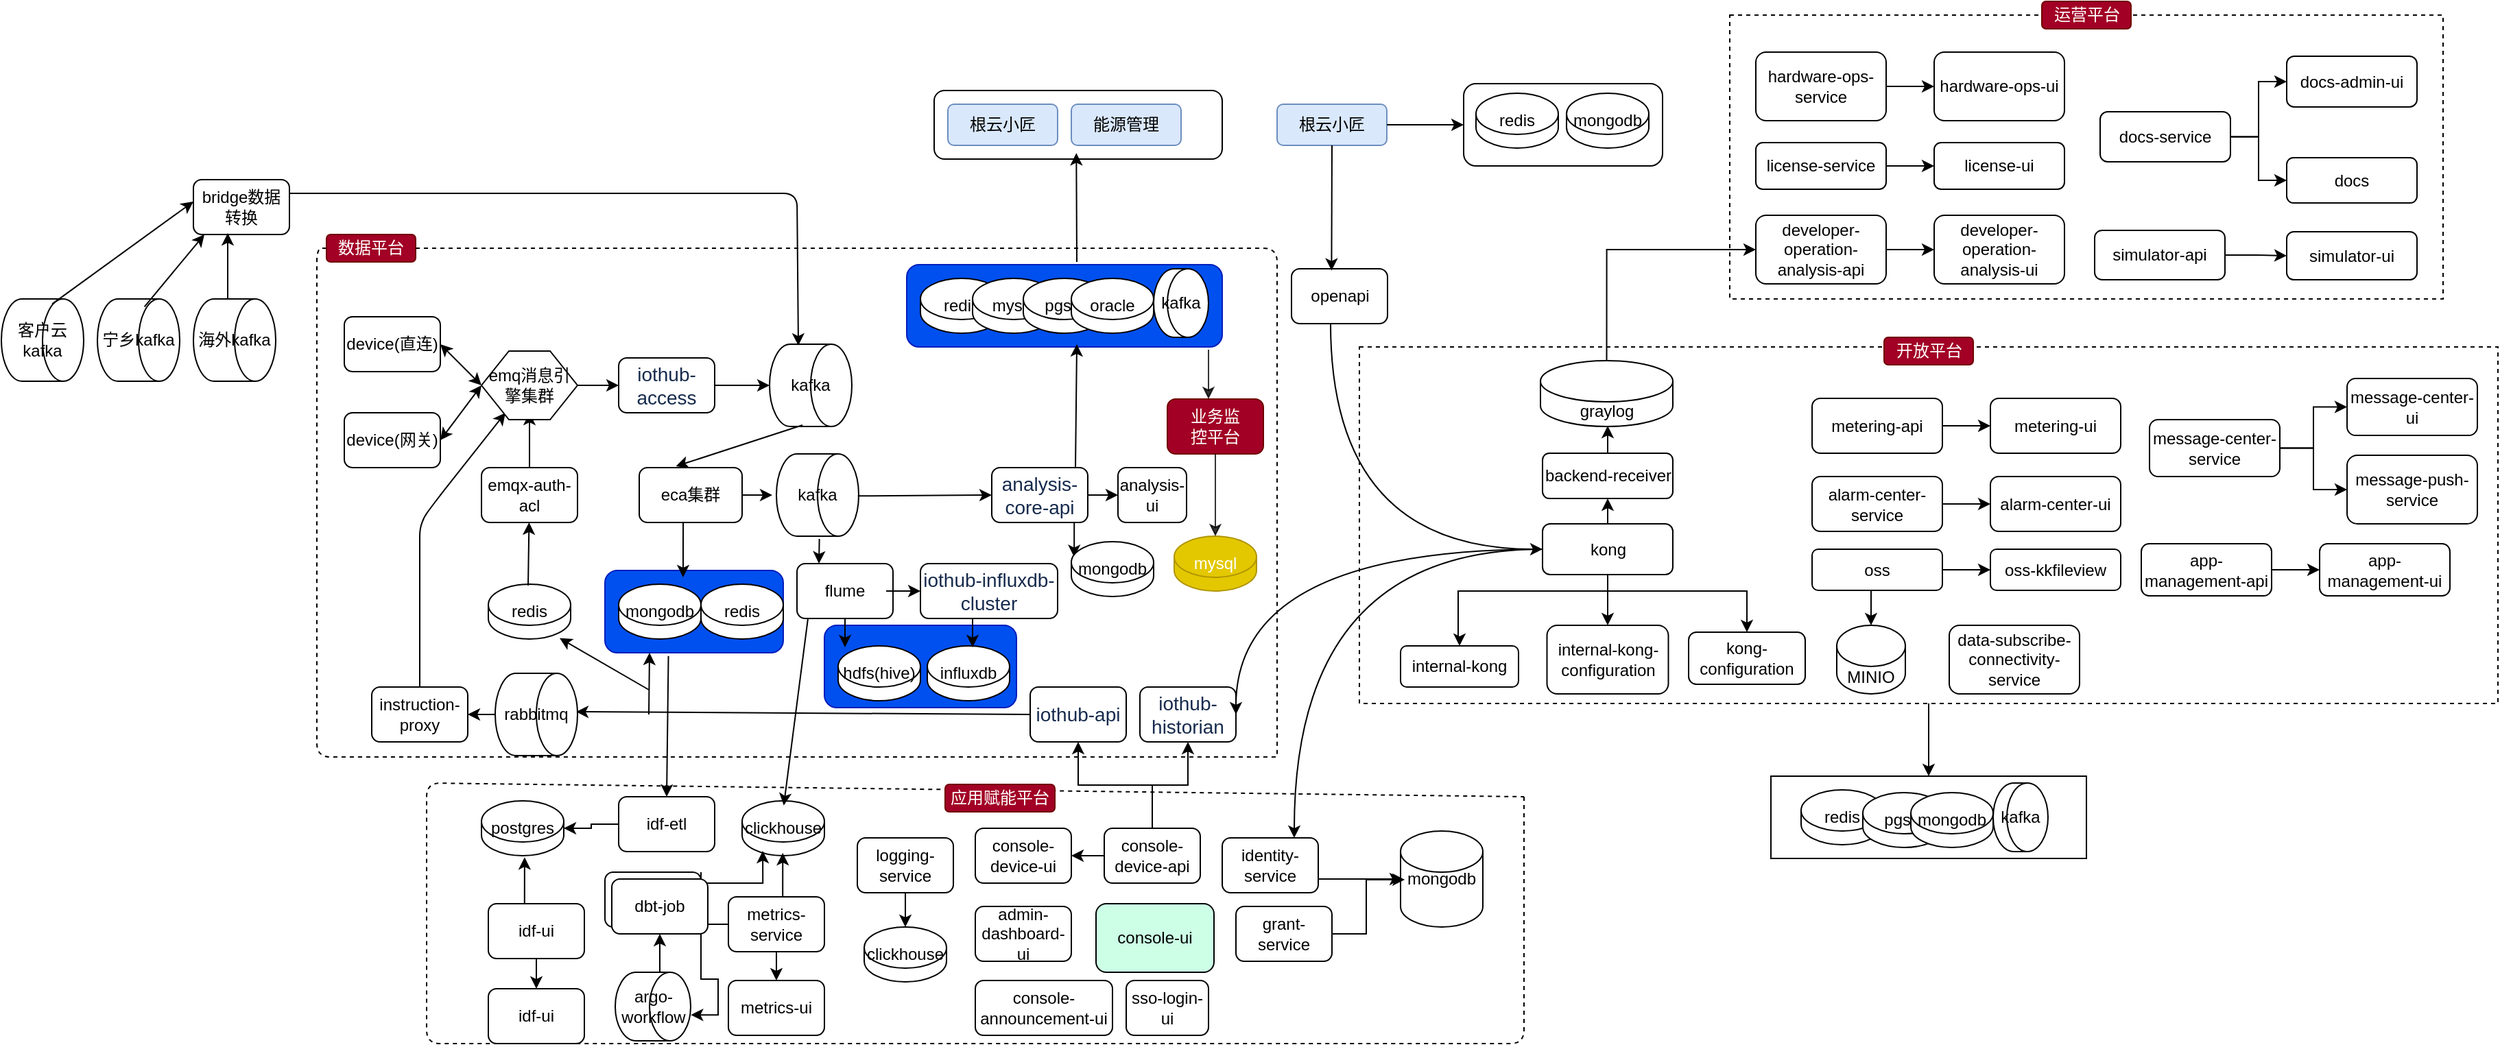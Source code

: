 <mxfile version="22.1.12" type="github">
  <diagram name="第 1 页" id="lgu6C8-8-3xwsk4C8i_Q">
    <mxGraphModel dx="1781" dy="1681" grid="1" gridSize="10" guides="1" tooltips="1" connect="1" arrows="1" fold="1" page="1" pageScale="1" pageWidth="827" pageHeight="1169" math="0" shadow="0">
      <root>
        <mxCell id="0" />
        <mxCell id="1" parent="0" />
        <mxCell id="NovalqJtHqLkteGW41dR-1" value="" style="rounded=0;whiteSpace=wrap;html=1;dashed=1;fillColor=none;" vertex="1" parent="1">
          <mxGeometry x="780" y="112" width="830" height="260" as="geometry" />
        </mxCell>
        <mxCell id="NovalqJtHqLkteGW41dR-2" value="" style="rounded=1;whiteSpace=wrap;html=1;strokeWidth=1;fillColor=#0050ef;strokeColor=#001DBC;fontColor=#ffffff;" vertex="1" parent="1">
          <mxGeometry x="390" y="315" width="140" height="60" as="geometry" />
        </mxCell>
        <mxCell id="NovalqJtHqLkteGW41dR-3" value="" style="rounded=1;whiteSpace=wrap;html=1;" vertex="1" parent="1">
          <mxGeometry x="470" y="-75" width="210" height="50" as="geometry" />
        </mxCell>
        <mxCell id="NovalqJtHqLkteGW41dR-4" value="" style="rounded=1;whiteSpace=wrap;html=1;strokeWidth=1;fillColor=#0050ef;strokeColor=#001DBC;fontColor=#ffffff;" vertex="1" parent="1">
          <mxGeometry x="450" y="52" width="230" height="60" as="geometry" />
        </mxCell>
        <mxCell id="NovalqJtHqLkteGW41dR-5" value="" style="rounded=1;whiteSpace=wrap;html=1;strokeWidth=1;fillColor=#0050ef;strokeColor=#001DBC;fontColor=#ffffff;" vertex="1" parent="1">
          <mxGeometry x="230" y="275" width="130" height="60" as="geometry" />
        </mxCell>
        <mxCell id="NovalqJtHqLkteGW41dR-6" value="device(直连)" style="rounded=1;whiteSpace=wrap;html=1;" vertex="1" parent="1">
          <mxGeometry x="40" y="90" width="70" height="40" as="geometry" />
        </mxCell>
        <mxCell id="NovalqJtHqLkteGW41dR-7" value="device(网关)" style="rounded=1;whiteSpace=wrap;html=1;" vertex="1" parent="1">
          <mxGeometry x="40" y="160" width="70" height="40" as="geometry" />
        </mxCell>
        <mxCell id="NovalqJtHqLkteGW41dR-8" value="eca集群" style="rounded=1;whiteSpace=wrap;html=1;" vertex="1" parent="1">
          <mxGeometry x="255" y="200" width="75" height="40" as="geometry" />
        </mxCell>
        <mxCell id="NovalqJtHqLkteGW41dR-9" value="&lt;span style=&quot;color: rgb(23 , 43 , 77) ; font-family: , &amp;#34;blinkmacsystemfont&amp;#34; , &amp;#34;segoe ui&amp;#34; , &amp;#34;roboto&amp;#34; , &amp;#34;oxygen&amp;#34; , &amp;#34;ubuntu&amp;#34; , &amp;#34;fira sans&amp;#34; , &amp;#34;droid sans&amp;#34; , &amp;#34;helvetica neue&amp;#34; , sans-serif ; font-size: 14px ; text-align: left ; background-color: rgb(255 , 255 , 255)&quot;&gt;iothub-access&lt;/span&gt;" style="rounded=1;whiteSpace=wrap;html=1;" vertex="1" parent="1">
          <mxGeometry x="240" y="120" width="70" height="40" as="geometry" />
        </mxCell>
        <mxCell id="NovalqJtHqLkteGW41dR-10" value="mongodb" style="shape=cylinder2;whiteSpace=wrap;html=1;boundedLbl=1;backgroundOutline=1;size=15;rotation=0;" vertex="1" parent="1">
          <mxGeometry x="240" y="285" width="60" height="40" as="geometry" />
        </mxCell>
        <mxCell id="NovalqJtHqLkteGW41dR-11" style="edgeStyle=orthogonalEdgeStyle;rounded=0;orthogonalLoop=1;jettySize=auto;html=1;exitX=1;exitY=0.5;exitDx=0;exitDy=0;" edge="1" parent="1" source="NovalqJtHqLkteGW41dR-13" target="NovalqJtHqLkteGW41dR-109">
          <mxGeometry relative="1" as="geometry" />
        </mxCell>
        <mxCell id="NovalqJtHqLkteGW41dR-12" style="edgeStyle=orthogonalEdgeStyle;rounded=0;orthogonalLoop=1;jettySize=auto;html=1;exitX=0.75;exitY=1;exitDx=0;exitDy=0;entryX=0.035;entryY=0.282;entryDx=0;entryDy=0;entryPerimeter=0;" edge="1" parent="1" source="NovalqJtHqLkteGW41dR-13" target="NovalqJtHqLkteGW41dR-105">
          <mxGeometry relative="1" as="geometry" />
        </mxCell>
        <mxCell id="NovalqJtHqLkteGW41dR-13" value="&lt;span style=&quot;color: rgb(23 , 43 , 77) ; font-family: , &amp;#34;blinkmacsystemfont&amp;#34; , &amp;#34;segoe ui&amp;#34; , &amp;#34;roboto&amp;#34; , &amp;#34;oxygen&amp;#34; , &amp;#34;ubuntu&amp;#34; , &amp;#34;fira sans&amp;#34; , &amp;#34;droid sans&amp;#34; , &amp;#34;helvetica neue&amp;#34; , sans-serif ; font-size: 14px ; text-align: left ; background-color: rgb(255 , 255 , 255)&quot;&gt;analysis-core-api&lt;/span&gt;" style="rounded=1;whiteSpace=wrap;html=1;" vertex="1" parent="1">
          <mxGeometry x="512" y="200" width="70" height="40" as="geometry" />
        </mxCell>
        <mxCell id="NovalqJtHqLkteGW41dR-14" value="kafka" style="shape=cylinder2;whiteSpace=wrap;html=1;boundedLbl=1;backgroundOutline=1;size=15;direction=south;" vertex="1" parent="1">
          <mxGeometry x="355" y="190" width="60" height="60" as="geometry" />
        </mxCell>
        <mxCell id="NovalqJtHqLkteGW41dR-15" value="emqx-auth-acl" style="rounded=1;whiteSpace=wrap;html=1;" vertex="1" parent="1">
          <mxGeometry x="140" y="200" width="70" height="40" as="geometry" />
        </mxCell>
        <mxCell id="NovalqJtHqLkteGW41dR-16" value="hdfs(hive)" style="shape=cylinder2;whiteSpace=wrap;html=1;boundedLbl=1;backgroundOutline=1;size=15;" vertex="1" parent="1">
          <mxGeometry x="400" y="330" width="60" height="40" as="geometry" />
        </mxCell>
        <mxCell id="NovalqJtHqLkteGW41dR-17" value="kafka" style="shape=cylinder2;whiteSpace=wrap;html=1;boundedLbl=1;backgroundOutline=1;size=15;direction=south;" vertex="1" parent="1">
          <mxGeometry x="350" y="110" width="60" height="60" as="geometry" />
        </mxCell>
        <mxCell id="NovalqJtHqLkteGW41dR-18" value="redis" style="shape=cylinder2;whiteSpace=wrap;html=1;boundedLbl=1;backgroundOutline=1;size=15;" vertex="1" parent="1">
          <mxGeometry x="300" y="285" width="60" height="40" as="geometry" />
        </mxCell>
        <mxCell id="NovalqJtHqLkteGW41dR-19" value="influxdb" style="shape=cylinder2;whiteSpace=wrap;html=1;boundedLbl=1;backgroundOutline=1;size=15;" vertex="1" parent="1">
          <mxGeometry x="465" y="330" width="60" height="40" as="geometry" />
        </mxCell>
        <mxCell id="NovalqJtHqLkteGW41dR-20" value="&lt;span style=&quot;color: rgb(23 , 43 , 77) ; font-family: , &amp;#34;blinkmacsystemfont&amp;#34; , &amp;#34;segoe ui&amp;#34; , &amp;#34;roboto&amp;#34; , &amp;#34;oxygen&amp;#34; , &amp;#34;ubuntu&amp;#34; , &amp;#34;fira sans&amp;#34; , &amp;#34;droid sans&amp;#34; , &amp;#34;helvetica neue&amp;#34; , sans-serif ; font-size: 14px ; text-align: left ; background-color: rgb(255 , 255 , 255)&quot;&gt;iothub-historian&lt;/span&gt;" style="rounded=1;whiteSpace=wrap;html=1;" vertex="1" parent="1">
          <mxGeometry x="620" y="360" width="70" height="40" as="geometry" />
        </mxCell>
        <mxCell id="NovalqJtHqLkteGW41dR-21" value="instruction-proxy" style="rounded=1;whiteSpace=wrap;html=1;" vertex="1" parent="1">
          <mxGeometry x="60" y="360" width="70" height="40" as="geometry" />
        </mxCell>
        <mxCell id="NovalqJtHqLkteGW41dR-22" value="&lt;span style=&quot;color: rgb(23 , 43 , 77) ; font-family: , &amp;#34;blinkmacsystemfont&amp;#34; , &amp;#34;segoe ui&amp;#34; , &amp;#34;roboto&amp;#34; , &amp;#34;oxygen&amp;#34; , &amp;#34;ubuntu&amp;#34; , &amp;#34;fira sans&amp;#34; , &amp;#34;droid sans&amp;#34; , &amp;#34;helvetica neue&amp;#34; , sans-serif ; font-size: 14px ; text-align: left ; background-color: rgb(255 , 255 , 255)&quot;&gt;iothub-influxdb-cluster&lt;/span&gt;" style="rounded=1;whiteSpace=wrap;html=1;" vertex="1" parent="1">
          <mxGeometry x="460" y="270" width="100" height="40" as="geometry" />
        </mxCell>
        <mxCell id="NovalqJtHqLkteGW41dR-23" value="" style="endArrow=classic;html=1;entryX=0;entryY=0.5;entryDx=0;entryDy=0;exitX=1;exitY=0.5;exitDx=0;exitDy=0;" edge="1" parent="1" target="NovalqJtHqLkteGW41dR-9">
          <mxGeometry width="50" height="50" relative="1" as="geometry">
            <mxPoint x="210" y="140" as="sourcePoint" />
            <mxPoint x="90" y="250" as="targetPoint" />
          </mxGeometry>
        </mxCell>
        <mxCell id="NovalqJtHqLkteGW41dR-24" value="" style="endArrow=classic;html=1;entryX=0.5;entryY=1;entryDx=0;entryDy=0;entryPerimeter=0;exitX=1;exitY=0.5;exitDx=0;exitDy=0;" edge="1" parent="1" source="NovalqJtHqLkteGW41dR-9" target="NovalqJtHqLkteGW41dR-17">
          <mxGeometry width="50" height="50" relative="1" as="geometry">
            <mxPoint x="380" y="240" as="sourcePoint" />
            <mxPoint x="430" y="190" as="targetPoint" />
          </mxGeometry>
        </mxCell>
        <mxCell id="NovalqJtHqLkteGW41dR-25" value="" style="endArrow=classic;html=1;entryX=0.5;entryY=0;entryDx=0;entryDy=0;exitX=0.5;exitY=0;exitDx=0;exitDy=0;" edge="1" parent="1" source="NovalqJtHqLkteGW41dR-15">
          <mxGeometry width="50" height="50" relative="1" as="geometry">
            <mxPoint x="430" y="190" as="sourcePoint" />
            <mxPoint x="175" y="160" as="targetPoint" />
          </mxGeometry>
        </mxCell>
        <mxCell id="NovalqJtHqLkteGW41dR-26" value="" style="endArrow=classic;html=1;exitX=0.983;exitY=0.6;exitDx=0;exitDy=0;exitPerimeter=0;entryX=0.357;entryY=-0.025;entryDx=0;entryDy=0;entryPerimeter=0;" edge="1" parent="1" source="NovalqJtHqLkteGW41dR-17" target="NovalqJtHqLkteGW41dR-8">
          <mxGeometry width="50" height="50" relative="1" as="geometry">
            <mxPoint x="385" y="170" as="sourcePoint" />
            <mxPoint x="385" y="200" as="targetPoint" />
          </mxGeometry>
        </mxCell>
        <mxCell id="NovalqJtHqLkteGW41dR-27" value="" style="endArrow=classic;html=1;entryX=0;entryY=0.5;entryDx=0;entryDy=0;exitX=0.511;exitY=0.011;exitDx=0;exitDy=0;exitPerimeter=0;" edge="1" parent="1" source="NovalqJtHqLkteGW41dR-14" target="NovalqJtHqLkteGW41dR-13">
          <mxGeometry width="50" height="50" relative="1" as="geometry">
            <mxPoint x="510" y="220" as="sourcePoint" />
            <mxPoint x="430" y="190" as="targetPoint" />
          </mxGeometry>
        </mxCell>
        <mxCell id="NovalqJtHqLkteGW41dR-28" value="" style="endArrow=classic;html=1;entryX=0.25;entryY=1;entryDx=0;entryDy=0;exitX=0.5;exitY=0;exitDx=0;exitDy=0;" edge="1" parent="1" source="NovalqJtHqLkteGW41dR-21">
          <mxGeometry width="50" height="50" relative="1" as="geometry">
            <mxPoint x="380" y="240" as="sourcePoint" />
            <mxPoint x="157.5" y="160" as="targetPoint" />
            <Array as="points">
              <mxPoint x="95" y="240" />
              <mxPoint x="110" y="220" />
            </Array>
          </mxGeometry>
        </mxCell>
        <mxCell id="NovalqJtHqLkteGW41dR-29" value="emq消息引擎集群" style="shape=hexagon;perimeter=hexagonPerimeter2;whiteSpace=wrap;html=1;fixedSize=1;" vertex="1" parent="1">
          <mxGeometry x="140" y="115" width="70" height="50" as="geometry" />
        </mxCell>
        <mxCell id="NovalqJtHqLkteGW41dR-30" value="admin-dashboard-ui" style="rounded=1;whiteSpace=wrap;html=1;" vertex="1" parent="1">
          <mxGeometry x="500" y="520" width="70" height="40" as="geometry" />
        </mxCell>
        <mxCell id="NovalqJtHqLkteGW41dR-31" style="edgeStyle=orthogonalEdgeStyle;rounded=0;orthogonalLoop=1;jettySize=auto;html=1;exitX=0.5;exitY=0;exitDx=0;exitDy=0;entryX=0.5;entryY=1;entryDx=0;entryDy=0;" edge="1" parent="1" source="NovalqJtHqLkteGW41dR-34" target="NovalqJtHqLkteGW41dR-20">
          <mxGeometry relative="1" as="geometry" />
        </mxCell>
        <mxCell id="NovalqJtHqLkteGW41dR-32" style="edgeStyle=orthogonalEdgeStyle;rounded=0;orthogonalLoop=1;jettySize=auto;html=1;exitX=0.5;exitY=0;exitDx=0;exitDy=0;" edge="1" parent="1" source="NovalqJtHqLkteGW41dR-34" target="NovalqJtHqLkteGW41dR-37">
          <mxGeometry relative="1" as="geometry" />
        </mxCell>
        <mxCell id="NovalqJtHqLkteGW41dR-33" style="edgeStyle=orthogonalEdgeStyle;rounded=0;orthogonalLoop=1;jettySize=auto;html=1;exitX=0;exitY=0.5;exitDx=0;exitDy=0;entryX=1;entryY=0.5;entryDx=0;entryDy=0;" edge="1" parent="1" source="NovalqJtHqLkteGW41dR-34" target="NovalqJtHqLkteGW41dR-111">
          <mxGeometry relative="1" as="geometry" />
        </mxCell>
        <mxCell id="NovalqJtHqLkteGW41dR-34" value="console-device-api" style="rounded=1;whiteSpace=wrap;html=1;" vertex="1" parent="1">
          <mxGeometry x="594" y="463" width="70" height="40" as="geometry" />
        </mxCell>
        <mxCell id="NovalqJtHqLkteGW41dR-35" value="kafka" style="shape=cylinder2;whiteSpace=wrap;html=1;boundedLbl=1;backgroundOutline=1;size=15;direction=south;" vertex="1" parent="1">
          <mxGeometry x="630" y="55" width="40" height="50" as="geometry" />
        </mxCell>
        <mxCell id="NovalqJtHqLkteGW41dR-36" value="identity-service" style="rounded=1;whiteSpace=wrap;html=1;" vertex="1" parent="1">
          <mxGeometry x="680" y="470" width="70" height="40" as="geometry" />
        </mxCell>
        <mxCell id="NovalqJtHqLkteGW41dR-37" value="&lt;span style=&quot;color: rgb(23 , 43 , 77) ; font-family: , &amp;#34;blinkmacsystemfont&amp;#34; , &amp;#34;segoe ui&amp;#34; , &amp;#34;roboto&amp;#34; , &amp;#34;oxygen&amp;#34; , &amp;#34;ubuntu&amp;#34; , &amp;#34;fira sans&amp;#34; , &amp;#34;droid sans&amp;#34; , &amp;#34;helvetica neue&amp;#34; , sans-serif ; font-size: 14px ; text-align: left ; background-color: rgb(255 , 255 , 255)&quot;&gt;iothub-api&lt;/span&gt;" style="rounded=1;whiteSpace=wrap;html=1;" vertex="1" parent="1">
          <mxGeometry x="540" y="360" width="70" height="40" as="geometry" />
        </mxCell>
        <mxCell id="NovalqJtHqLkteGW41dR-38" value="mongodb" style="shape=cylinder2;whiteSpace=wrap;html=1;boundedLbl=1;backgroundOutline=1;size=15;rotation=0;" vertex="1" parent="1">
          <mxGeometry x="810" y="465" width="60" height="70" as="geometry" />
        </mxCell>
        <mxCell id="NovalqJtHqLkteGW41dR-39" value="" style="endArrow=classic;html=1;entryX=0.75;entryY=0;entryDx=0;entryDy=0;exitX=0;exitY=0.5;exitDx=0;exitDy=0;edgeStyle=orthogonalEdgeStyle;curved=1;" edge="1" parent="1" source="NovalqJtHqLkteGW41dR-127" target="NovalqJtHqLkteGW41dR-36">
          <mxGeometry width="50" height="50" relative="1" as="geometry">
            <mxPoint x="720" y="400" as="sourcePoint" />
            <mxPoint x="770" y="350" as="targetPoint" />
          </mxGeometry>
        </mxCell>
        <mxCell id="NovalqJtHqLkteGW41dR-40" value="" style="endArrow=classic;html=1;entryX=0.017;entryY=0.5;entryDx=0;entryDy=0;entryPerimeter=0;exitX=1;exitY=0.75;exitDx=0;exitDy=0;" edge="1" parent="1" source="NovalqJtHqLkteGW41dR-36" target="NovalqJtHqLkteGW41dR-38">
          <mxGeometry width="50" height="50" relative="1" as="geometry">
            <mxPoint x="740" y="520" as="sourcePoint" />
            <mxPoint x="790" y="470" as="targetPoint" />
          </mxGeometry>
        </mxCell>
        <mxCell id="NovalqJtHqLkteGW41dR-41" value="" style="endArrow=classic;html=1;entryX=1;entryY=0.5;entryDx=0;entryDy=0;" edge="1" parent="1" source="NovalqJtHqLkteGW41dR-74" target="NovalqJtHqLkteGW41dR-21">
          <mxGeometry width="50" height="50" relative="1" as="geometry">
            <mxPoint x="299" y="380" as="sourcePoint" />
            <mxPoint x="210" y="330" as="targetPoint" />
          </mxGeometry>
        </mxCell>
        <mxCell id="NovalqJtHqLkteGW41dR-42" value="" style="endArrow=classic;html=1;entryX=0.467;entryY=0.017;entryDx=0;entryDy=0;entryPerimeter=0;exitX=0;exitY=0.5;exitDx=0;exitDy=0;" edge="1" parent="1" source="NovalqJtHqLkteGW41dR-37" target="NovalqJtHqLkteGW41dR-74">
          <mxGeometry width="50" height="50" relative="1" as="geometry">
            <mxPoint x="400" y="360" as="sourcePoint" />
            <mxPoint x="450" y="310" as="targetPoint" />
          </mxGeometry>
        </mxCell>
        <mxCell id="NovalqJtHqLkteGW41dR-43" value="" style="endArrow=classic;startArrow=classic;html=1;exitX=1;exitY=0.5;exitDx=0;exitDy=0;entryX=0;entryY=0.5;entryDx=0;entryDy=0;" edge="1" parent="1" source="NovalqJtHqLkteGW41dR-7" target="NovalqJtHqLkteGW41dR-29">
          <mxGeometry width="50" height="50" relative="1" as="geometry">
            <mxPoint x="90" y="160" as="sourcePoint" />
            <mxPoint x="140" y="110" as="targetPoint" />
          </mxGeometry>
        </mxCell>
        <mxCell id="NovalqJtHqLkteGW41dR-44" value="" style="endArrow=classic;startArrow=classic;html=1;exitX=1;exitY=0.5;exitDx=0;exitDy=0;entryX=0;entryY=0.5;entryDx=0;entryDy=0;" edge="1" parent="1" source="NovalqJtHqLkteGW41dR-6" target="NovalqJtHqLkteGW41dR-29">
          <mxGeometry width="50" height="50" relative="1" as="geometry">
            <mxPoint x="120" y="140" as="sourcePoint" />
            <mxPoint x="170" y="90" as="targetPoint" />
          </mxGeometry>
        </mxCell>
        <mxCell id="NovalqJtHqLkteGW41dR-45" value="" style="endArrow=none;dashed=1;html=1;" edge="1" parent="1" source="NovalqJtHqLkteGW41dR-47">
          <mxGeometry width="50" height="50" relative="1" as="geometry">
            <mxPoint x="720" y="410" as="sourcePoint" />
            <mxPoint x="720" y="411" as="targetPoint" />
            <Array as="points">
              <mxPoint x="20" y="40" />
              <mxPoint x="20" y="411" />
            </Array>
          </mxGeometry>
        </mxCell>
        <mxCell id="NovalqJtHqLkteGW41dR-46" value="" style="endArrow=none;dashed=1;html=1;" edge="1" parent="1">
          <mxGeometry width="50" height="50" relative="1" as="geometry">
            <mxPoint x="900" y="440" as="sourcePoint" />
            <mxPoint x="900" y="440" as="targetPoint" />
            <Array as="points">
              <mxPoint x="900" y="620" />
              <mxPoint x="100" y="620" />
              <mxPoint x="100" y="430" />
            </Array>
          </mxGeometry>
        </mxCell>
        <mxCell id="NovalqJtHqLkteGW41dR-47" value="数据平台" style="rounded=1;whiteSpace=wrap;html=1;fillColor=#a20025;strokeColor=#6F0000;fontColor=#ffffff;" vertex="1" parent="1">
          <mxGeometry x="27" y="30" width="65" height="20" as="geometry" />
        </mxCell>
        <mxCell id="NovalqJtHqLkteGW41dR-48" value="应用赋能平台" style="rounded=1;whiteSpace=wrap;html=1;fillColor=#a20025;strokeColor=#6F0000;fontColor=#ffffff;" vertex="1" parent="1">
          <mxGeometry x="478" y="431" width="80" height="20" as="geometry" />
        </mxCell>
        <mxCell id="NovalqJtHqLkteGW41dR-49" value="海外kafka" style="shape=cylinder2;whiteSpace=wrap;html=1;boundedLbl=1;backgroundOutline=1;size=15;direction=south;" vertex="1" parent="1">
          <mxGeometry x="-70" y="77" width="60" height="60" as="geometry" />
        </mxCell>
        <mxCell id="NovalqJtHqLkteGW41dR-50" value="bridge数据转换" style="rounded=1;whiteSpace=wrap;html=1;" vertex="1" parent="1">
          <mxGeometry x="-70" y="-10" width="70" height="40" as="geometry" />
        </mxCell>
        <mxCell id="NovalqJtHqLkteGW41dR-51" value="" style="endArrow=classic;html=1;" edge="1" parent="1">
          <mxGeometry width="50" height="50" relative="1" as="geometry">
            <mxPoint x="-45" y="77" as="sourcePoint" />
            <mxPoint x="-45" y="29" as="targetPoint" />
          </mxGeometry>
        </mxCell>
        <mxCell id="NovalqJtHqLkteGW41dR-52" value="redis" style="shape=cylinder2;whiteSpace=wrap;html=1;boundedLbl=1;backgroundOutline=1;size=15;" vertex="1" parent="1">
          <mxGeometry x="460" y="62" width="60" height="40" as="geometry" />
        </mxCell>
        <mxCell id="NovalqJtHqLkteGW41dR-53" value="mysql" style="shape=cylinder2;whiteSpace=wrap;html=1;boundedLbl=1;backgroundOutline=1;size=15;" vertex="1" parent="1">
          <mxGeometry x="498" y="62" width="60" height="40" as="geometry" />
        </mxCell>
        <mxCell id="NovalqJtHqLkteGW41dR-54" value="" style="endArrow=classic;html=1;" edge="1" parent="1">
          <mxGeometry width="50" height="50" relative="1" as="geometry">
            <mxPoint x="573" y="200" as="sourcePoint" />
            <mxPoint x="574" y="110" as="targetPoint" />
          </mxGeometry>
        </mxCell>
        <mxCell id="NovalqJtHqLkteGW41dR-55" value="" style="endArrow=classic;html=1;entryX=0.447;entryY=1.011;entryDx=0;entryDy=0;entryPerimeter=0;" edge="1" parent="1">
          <mxGeometry width="50" height="50" relative="1" as="geometry">
            <mxPoint x="574" y="50" as="sourcePoint" />
            <mxPoint x="573.64" y="-29.34" as="targetPoint" />
          </mxGeometry>
        </mxCell>
        <mxCell id="NovalqJtHqLkteGW41dR-56" value="pgsql" style="shape=cylinder2;whiteSpace=wrap;html=1;boundedLbl=1;backgroundOutline=1;size=15;" vertex="1" parent="1">
          <mxGeometry x="535" y="62" width="60" height="40" as="geometry" />
        </mxCell>
        <mxCell id="NovalqJtHqLkteGW41dR-57" value="oracle" style="shape=cylinder2;whiteSpace=wrap;html=1;boundedLbl=1;backgroundOutline=1;size=15;" vertex="1" parent="1">
          <mxGeometry x="570" y="62" width="60" height="40" as="geometry" />
        </mxCell>
        <mxCell id="NovalqJtHqLkteGW41dR-58" value="openapi" style="rounded=1;whiteSpace=wrap;html=1;" vertex="1" parent="1">
          <mxGeometry x="730.5" y="55" width="70" height="40" as="geometry" />
        </mxCell>
        <mxCell id="NovalqJtHqLkteGW41dR-59" value="" style="endArrow=classic;html=1;exitX=0.407;exitY=0.992;exitDx=0;exitDy=0;exitPerimeter=0;entryX=0;entryY=0.5;entryDx=0;entryDy=0;edgeStyle=orthogonalEdgeStyle;curved=1;" edge="1" parent="1" source="NovalqJtHqLkteGW41dR-58" target="NovalqJtHqLkteGW41dR-127">
          <mxGeometry width="50" height="50" relative="1" as="geometry">
            <mxPoint x="750" y="210" as="sourcePoint" />
            <mxPoint x="800" y="320" as="targetPoint" />
          </mxGeometry>
        </mxCell>
        <mxCell id="NovalqJtHqLkteGW41dR-60" value="业务监&lt;br&gt;控平台" style="rounded=1;whiteSpace=wrap;html=1;fillColor=#a20025;strokeColor=#6F0000;fontColor=#ffffff;" vertex="1" parent="1">
          <mxGeometry x="640" y="150" width="70" height="40" as="geometry" />
        </mxCell>
        <mxCell id="NovalqJtHqLkteGW41dR-61" value="" style="endArrow=classic;html=1;strokeWidth=1;opacity=80;" edge="1" parent="1">
          <mxGeometry width="50" height="50" relative="1" as="geometry">
            <mxPoint x="670" y="114" as="sourcePoint" />
            <mxPoint x="670" y="150" as="targetPoint" />
          </mxGeometry>
        </mxCell>
        <mxCell id="NovalqJtHqLkteGW41dR-62" value="mysql" style="shape=cylinder2;whiteSpace=wrap;html=1;boundedLbl=1;backgroundOutline=1;size=15;fillColor=#e3c800;strokeColor=#B09500;fontColor=#ffffff;" vertex="1" parent="1">
          <mxGeometry x="645" y="250" width="60" height="40" as="geometry" />
        </mxCell>
        <mxCell id="NovalqJtHqLkteGW41dR-63" value="" style="endArrow=classic;html=1;strokeWidth=1;opacity=80;" edge="1" parent="1" source="NovalqJtHqLkteGW41dR-60" target="NovalqJtHqLkteGW41dR-62">
          <mxGeometry width="50" height="50" relative="1" as="geometry">
            <mxPoint x="680" y="260" as="sourcePoint" />
            <mxPoint x="730" y="210" as="targetPoint" />
          </mxGeometry>
        </mxCell>
        <mxCell id="NovalqJtHqLkteGW41dR-64" value="根云小匠" style="rounded=1;whiteSpace=wrap;html=1;fillColor=#dae8fc;strokeColor=#6c8ebf;" vertex="1" parent="1">
          <mxGeometry x="720" y="-65" width="80" height="30" as="geometry" />
        </mxCell>
        <mxCell id="NovalqJtHqLkteGW41dR-65" value="能源管理" style="rounded=1;whiteSpace=wrap;html=1;fillColor=#dae8fc;strokeColor=#6c8ebf;" vertex="1" parent="1">
          <mxGeometry x="570" y="-65" width="80" height="30" as="geometry" />
        </mxCell>
        <mxCell id="NovalqJtHqLkteGW41dR-66" value="flume" style="rounded=1;whiteSpace=wrap;html=1;" vertex="1" parent="1">
          <mxGeometry x="370" y="270" width="70" height="40" as="geometry" />
        </mxCell>
        <mxCell id="NovalqJtHqLkteGW41dR-67" value="" style="endArrow=classic;html=1;exitX=1.033;exitY=0.478;exitDx=0;exitDy=0;exitPerimeter=0;" edge="1" parent="1" source="NovalqJtHqLkteGW41dR-14">
          <mxGeometry width="50" height="50" relative="1" as="geometry">
            <mxPoint x="430" y="270" as="sourcePoint" />
            <mxPoint x="386" y="270" as="targetPoint" />
          </mxGeometry>
        </mxCell>
        <mxCell id="NovalqJtHqLkteGW41dR-68" value="" style="endArrow=classic;html=1;exitX=0.5;exitY=1;exitDx=0;exitDy=0;endSize=6;startSize=6;" edge="1" parent="1" source="NovalqJtHqLkteGW41dR-66">
          <mxGeometry width="50" height="50" relative="1" as="geometry">
            <mxPoint x="440" y="300" as="sourcePoint" />
            <mxPoint x="405" y="331" as="targetPoint" />
          </mxGeometry>
        </mxCell>
        <mxCell id="NovalqJtHqLkteGW41dR-69" value="" style="endArrow=classic;html=1;targetPerimeterSpacing=0;fillOpacity=100;exitX=0.427;exitY=1;exitDx=0;exitDy=0;exitPerimeter=0;" edge="1" parent="1" source="NovalqJtHqLkteGW41dR-8">
          <mxGeometry width="50" height="50" relative="1" as="geometry">
            <mxPoint x="287" y="240" as="sourcePoint" />
            <mxPoint x="287" y="280" as="targetPoint" />
          </mxGeometry>
        </mxCell>
        <mxCell id="NovalqJtHqLkteGW41dR-70" value="" style="endArrow=classic;html=1;" edge="1" parent="1">
          <mxGeometry width="50" height="50" relative="1" as="geometry">
            <mxPoint x="435" y="290" as="sourcePoint" />
            <mxPoint x="460" y="290" as="targetPoint" />
          </mxGeometry>
        </mxCell>
        <mxCell id="NovalqJtHqLkteGW41dR-71" value="" style="endArrow=classic;html=1;exitX=0.5;exitY=1;exitDx=0;exitDy=0;endSize=6;startSize=6;" edge="1" parent="1">
          <mxGeometry width="50" height="50" relative="1" as="geometry">
            <mxPoint x="498" y="310" as="sourcePoint" />
            <mxPoint x="498" y="331" as="targetPoint" />
          </mxGeometry>
        </mxCell>
        <mxCell id="NovalqJtHqLkteGW41dR-72" value="redis" style="shape=cylinder2;whiteSpace=wrap;html=1;boundedLbl=1;backgroundOutline=1;size=15;" vertex="1" parent="1">
          <mxGeometry x="145" y="285" width="60" height="40" as="geometry" />
        </mxCell>
        <mxCell id="NovalqJtHqLkteGW41dR-73" value="" style="endArrow=classic;html=1;" edge="1" parent="1" target="NovalqJtHqLkteGW41dR-15">
          <mxGeometry width="50" height="50" relative="1" as="geometry">
            <mxPoint x="174" y="286" as="sourcePoint" />
            <mxPoint x="110" y="300" as="targetPoint" />
          </mxGeometry>
        </mxCell>
        <mxCell id="NovalqJtHqLkteGW41dR-74" value="rabbitmq" style="shape=cylinder2;whiteSpace=wrap;html=1;boundedLbl=1;backgroundOutline=1;size=15;direction=south;" vertex="1" parent="1">
          <mxGeometry x="150" y="350" width="60" height="60" as="geometry" />
        </mxCell>
        <mxCell id="NovalqJtHqLkteGW41dR-75" value="" style="endArrow=classic;html=1;entryX=0.25;entryY=1;entryDx=0;entryDy=0;" edge="1" parent="1" target="NovalqJtHqLkteGW41dR-5">
          <mxGeometry width="50" height="50" relative="1" as="geometry">
            <mxPoint x="262" y="380" as="sourcePoint" />
            <mxPoint x="310" y="400" as="targetPoint" />
          </mxGeometry>
        </mxCell>
        <mxCell id="NovalqJtHqLkteGW41dR-76" value="" style="endArrow=classic;html=1;" edge="1" parent="1">
          <mxGeometry width="50" height="50" relative="1" as="geometry">
            <mxPoint x="262" y="362" as="sourcePoint" />
            <mxPoint x="197" y="324.368" as="targetPoint" />
            <Array as="points" />
          </mxGeometry>
        </mxCell>
        <mxCell id="NovalqJtHqLkteGW41dR-77" value="" style="rounded=1;whiteSpace=wrap;html=1;" vertex="1" parent="1">
          <mxGeometry x="856" y="-80" width="145" height="60" as="geometry" />
        </mxCell>
        <mxCell id="NovalqJtHqLkteGW41dR-78" value="redis" style="shape=cylinder2;whiteSpace=wrap;html=1;boundedLbl=1;backgroundOutline=1;size=15;" vertex="1" parent="1">
          <mxGeometry x="865" y="-73" width="60" height="40" as="geometry" />
        </mxCell>
        <mxCell id="NovalqJtHqLkteGW41dR-79" value="mongodb" style="shape=cylinder2;whiteSpace=wrap;html=1;boundedLbl=1;backgroundOutline=1;size=15;" vertex="1" parent="1">
          <mxGeometry x="931" y="-73" width="60" height="40" as="geometry" />
        </mxCell>
        <mxCell id="NovalqJtHqLkteGW41dR-80" value="" style="endArrow=classic;html=1;entryX=0.017;entryY=0.65;entryDx=0;entryDy=0;entryPerimeter=0;exitX=1;exitY=0.25;exitDx=0;exitDy=0;" edge="1" parent="1" source="NovalqJtHqLkteGW41dR-50" target="NovalqJtHqLkteGW41dR-17">
          <mxGeometry width="50" height="50" relative="1" as="geometry">
            <mxPoint x="110" y="40" as="sourcePoint" />
            <mxPoint x="160" y="-10" as="targetPoint" />
            <Array as="points">
              <mxPoint x="370" />
            </Array>
          </mxGeometry>
        </mxCell>
        <mxCell id="NovalqJtHqLkteGW41dR-81" value="" style="endArrow=none;dashed=1;html=1;exitX=1;exitY=0.5;exitDx=0;exitDy=0;" edge="1" parent="1" source="NovalqJtHqLkteGW41dR-47">
          <mxGeometry width="50" height="50" relative="1" as="geometry">
            <mxPoint x="240" y="100" as="sourcePoint" />
            <mxPoint x="720" y="410" as="targetPoint" />
            <Array as="points">
              <mxPoint x="720" y="40" />
            </Array>
          </mxGeometry>
        </mxCell>
        <mxCell id="NovalqJtHqLkteGW41dR-82" value="" style="endArrow=classic;html=1;exitX=1;exitY=0.5;exitDx=0;exitDy=0;" edge="1" parent="1" source="NovalqJtHqLkteGW41dR-8">
          <mxGeometry width="50" height="50" relative="1" as="geometry">
            <mxPoint x="300" y="280" as="sourcePoint" />
            <mxPoint x="352" y="220" as="targetPoint" />
          </mxGeometry>
        </mxCell>
        <mxCell id="NovalqJtHqLkteGW41dR-83" value="clickhouse" style="shape=cylinder2;whiteSpace=wrap;html=1;boundedLbl=1;backgroundOutline=1;size=15;" vertex="1" parent="1">
          <mxGeometry x="330" y="443" width="60" height="40" as="geometry" />
        </mxCell>
        <mxCell id="NovalqJtHqLkteGW41dR-84" value="" style="endArrow=classic;html=1;entryX=0.506;entryY=0.083;entryDx=0;entryDy=0;entryPerimeter=0;" edge="1" parent="1" target="NovalqJtHqLkteGW41dR-83">
          <mxGeometry width="50" height="50" relative="1" as="geometry">
            <mxPoint x="378" y="310" as="sourcePoint" />
            <mxPoint x="378" y="440" as="targetPoint" />
          </mxGeometry>
        </mxCell>
        <mxCell id="NovalqJtHqLkteGW41dR-85" style="edgeStyle=orthogonalEdgeStyle;rounded=0;orthogonalLoop=1;jettySize=auto;html=1;exitX=0.5;exitY=1;exitDx=0;exitDy=0;" edge="1" parent="1" source="NovalqJtHqLkteGW41dR-88" target="NovalqJtHqLkteGW41dR-99">
          <mxGeometry relative="1" as="geometry" />
        </mxCell>
        <mxCell id="NovalqJtHqLkteGW41dR-86" style="edgeStyle=orthogonalEdgeStyle;rounded=0;orthogonalLoop=1;jettySize=auto;html=1;exitX=0.5;exitY=0;exitDx=0;exitDy=0;entryX=0.494;entryY=0.95;entryDx=0;entryDy=0;entryPerimeter=0;" edge="1" parent="1" source="NovalqJtHqLkteGW41dR-88" target="NovalqJtHqLkteGW41dR-83">
          <mxGeometry relative="1" as="geometry" />
        </mxCell>
        <mxCell id="NovalqJtHqLkteGW41dR-87" style="edgeStyle=orthogonalEdgeStyle;rounded=0;orthogonalLoop=1;jettySize=auto;html=1;exitX=0;exitY=0.5;exitDx=0;exitDy=0;entryX=0.622;entryY=-0.003;entryDx=0;entryDy=0;entryPerimeter=0;" edge="1" parent="1" source="NovalqJtHqLkteGW41dR-88" target="NovalqJtHqLkteGW41dR-117">
          <mxGeometry relative="1" as="geometry" />
        </mxCell>
        <mxCell id="NovalqJtHqLkteGW41dR-88" value="metrics-service" style="rounded=1;whiteSpace=wrap;html=1;fillColor=none;strokeColor=#000000;" vertex="1" parent="1">
          <mxGeometry x="320" y="513" width="70" height="40" as="geometry" />
        </mxCell>
        <mxCell id="NovalqJtHqLkteGW41dR-89" style="edgeStyle=orthogonalEdgeStyle;rounded=0;orthogonalLoop=1;jettySize=auto;html=1;exitX=0;exitY=0.5;exitDx=0;exitDy=0;" edge="1" parent="1" source="NovalqJtHqLkteGW41dR-90" target="NovalqJtHqLkteGW41dR-114">
          <mxGeometry relative="1" as="geometry" />
        </mxCell>
        <mxCell id="NovalqJtHqLkteGW41dR-90" value="idf-etl" style="rounded=1;whiteSpace=wrap;html=1;" vertex="1" parent="1">
          <mxGeometry x="240" y="440" width="70" height="40" as="geometry" />
        </mxCell>
        <mxCell id="NovalqJtHqLkteGW41dR-91" value="" style="endArrow=classic;html=1;exitX=0.356;exitY=1.039;exitDx=0;exitDy=0;exitPerimeter=0;entryX=0.5;entryY=0;entryDx=0;entryDy=0;" edge="1" parent="1" source="NovalqJtHqLkteGW41dR-5" target="NovalqJtHqLkteGW41dR-90">
          <mxGeometry width="50" height="50" relative="1" as="geometry">
            <mxPoint x="160" y="520" as="sourcePoint" />
            <mxPoint x="210" y="470" as="targetPoint" />
          </mxGeometry>
        </mxCell>
        <mxCell id="NovalqJtHqLkteGW41dR-92" value="宁乡kafka" style="shape=cylinder2;whiteSpace=wrap;html=1;boundedLbl=1;backgroundOutline=1;size=15;direction=south;" vertex="1" parent="1">
          <mxGeometry x="-140" y="77" width="60" height="60" as="geometry" />
        </mxCell>
        <mxCell id="NovalqJtHqLkteGW41dR-93" value="客户云kafka" style="shape=cylinder2;whiteSpace=wrap;html=1;boundedLbl=1;backgroundOutline=1;size=15;direction=south;" vertex="1" parent="1">
          <mxGeometry x="-210" y="77" width="60" height="60" as="geometry" />
        </mxCell>
        <mxCell id="NovalqJtHqLkteGW41dR-94" value="" style="endArrow=classic;html=1;exitX=0.061;exitY=0.383;exitDx=0;exitDy=0;exitPerimeter=0;" edge="1" parent="1" source="NovalqJtHqLkteGW41dR-93">
          <mxGeometry width="50" height="50" relative="1" as="geometry">
            <mxPoint x="-120" y="56" as="sourcePoint" />
            <mxPoint x="-70" y="6" as="targetPoint" />
          </mxGeometry>
        </mxCell>
        <mxCell id="NovalqJtHqLkteGW41dR-95" value="" style="endArrow=classic;html=1;exitX=0.094;exitY=0.428;exitDx=0;exitDy=0;exitPerimeter=0;" edge="1" parent="1" source="NovalqJtHqLkteGW41dR-92">
          <mxGeometry width="50" height="50" relative="1" as="geometry">
            <mxPoint x="-240" y="100" as="sourcePoint" />
            <mxPoint x="-62" y="30" as="targetPoint" />
          </mxGeometry>
        </mxCell>
        <mxCell id="NovalqJtHqLkteGW41dR-96" value="根云小匠" style="rounded=1;whiteSpace=wrap;html=1;fillColor=#dae8fc;strokeColor=#6c8ebf;" vertex="1" parent="1">
          <mxGeometry x="480" y="-65" width="80" height="30" as="geometry" />
        </mxCell>
        <mxCell id="NovalqJtHqLkteGW41dR-97" value="" style="endArrow=classic;html=1;exitX=0.5;exitY=1;exitDx=0;exitDy=0;entryX=0.417;entryY=0.033;entryDx=0;entryDy=0;entryPerimeter=0;" edge="1" parent="1" source="NovalqJtHqLkteGW41dR-64" target="NovalqJtHqLkteGW41dR-58">
          <mxGeometry width="50" height="50" relative="1" as="geometry">
            <mxPoint x="770" y="50" as="sourcePoint" />
            <mxPoint x="820" as="targetPoint" />
          </mxGeometry>
        </mxCell>
        <mxCell id="NovalqJtHqLkteGW41dR-98" value="" style="endArrow=classic;html=1;entryX=0;entryY=0.5;entryDx=0;entryDy=0;exitX=1;exitY=0.5;exitDx=0;exitDy=0;" edge="1" parent="1" source="NovalqJtHqLkteGW41dR-64" target="NovalqJtHqLkteGW41dR-77">
          <mxGeometry width="50" height="50" relative="1" as="geometry">
            <mxPoint x="780" y="-20" as="sourcePoint" />
            <mxPoint x="830" y="-70" as="targetPoint" />
          </mxGeometry>
        </mxCell>
        <mxCell id="NovalqJtHqLkteGW41dR-99" value="metrics-ui" style="rounded=1;whiteSpace=wrap;html=1;fillColor=none;strokeColor=#000000;" vertex="1" parent="1">
          <mxGeometry x="320" y="574" width="70" height="40" as="geometry" />
        </mxCell>
        <mxCell id="NovalqJtHqLkteGW41dR-100" style="edgeStyle=orthogonalEdgeStyle;rounded=0;orthogonalLoop=1;jettySize=auto;html=1;exitX=0.5;exitY=1;exitDx=0;exitDy=0;" edge="1" parent="1" source="NovalqJtHqLkteGW41dR-101" target="NovalqJtHqLkteGW41dR-102">
          <mxGeometry relative="1" as="geometry" />
        </mxCell>
        <mxCell id="NovalqJtHqLkteGW41dR-101" value="logging-service" style="rounded=1;whiteSpace=wrap;html=1;fillColor=none;strokeColor=#000000;" vertex="1" parent="1">
          <mxGeometry x="414" y="470" width="70" height="40" as="geometry" />
        </mxCell>
        <mxCell id="NovalqJtHqLkteGW41dR-102" value="clickhouse" style="shape=cylinder2;whiteSpace=wrap;html=1;boundedLbl=1;backgroundOutline=1;size=15;" vertex="1" parent="1">
          <mxGeometry x="419" y="535" width="60" height="40" as="geometry" />
        </mxCell>
        <mxCell id="NovalqJtHqLkteGW41dR-103" value="console-announcement-ui" style="rounded=1;whiteSpace=wrap;html=1;" vertex="1" parent="1">
          <mxGeometry x="500" y="574" width="100" height="40" as="geometry" />
        </mxCell>
        <mxCell id="NovalqJtHqLkteGW41dR-104" value="sso-login-ui" style="rounded=1;whiteSpace=wrap;html=1;" vertex="1" parent="1">
          <mxGeometry x="610" y="574" width="60" height="40" as="geometry" />
        </mxCell>
        <mxCell id="NovalqJtHqLkteGW41dR-105" value="mongodb" style="shape=cylinder2;whiteSpace=wrap;html=1;boundedLbl=1;backgroundOutline=1;size=15;rotation=0;" vertex="1" parent="1">
          <mxGeometry x="570" y="254" width="60" height="40" as="geometry" />
        </mxCell>
        <mxCell id="NovalqJtHqLkteGW41dR-106" style="edgeStyle=orthogonalEdgeStyle;rounded=0;orthogonalLoop=1;jettySize=auto;html=1;exitX=0.5;exitY=1;exitDx=0;exitDy=0;" edge="1" parent="1" source="NovalqJtHqLkteGW41dR-108" target="NovalqJtHqLkteGW41dR-115">
          <mxGeometry relative="1" as="geometry" />
        </mxCell>
        <mxCell id="NovalqJtHqLkteGW41dR-107" style="edgeStyle=orthogonalEdgeStyle;rounded=0;orthogonalLoop=1;jettySize=auto;html=1;exitX=0.5;exitY=0;exitDx=0;exitDy=0;entryX=0.524;entryY=1.029;entryDx=0;entryDy=0;entryPerimeter=0;" edge="1" parent="1" source="NovalqJtHqLkteGW41dR-108" target="NovalqJtHqLkteGW41dR-114">
          <mxGeometry relative="1" as="geometry" />
        </mxCell>
        <mxCell id="NovalqJtHqLkteGW41dR-108" value="idf-ui" style="rounded=1;whiteSpace=wrap;html=1;" vertex="1" parent="1">
          <mxGeometry x="145" y="518" width="70" height="40" as="geometry" />
        </mxCell>
        <mxCell id="NovalqJtHqLkteGW41dR-109" value="analysis-ui" style="rounded=1;whiteSpace=wrap;html=1;" vertex="1" parent="1">
          <mxGeometry x="604" y="200" width="50" height="40" as="geometry" />
        </mxCell>
        <mxCell id="NovalqJtHqLkteGW41dR-110" value="console-ui" style="rounded=1;whiteSpace=wrap;html=1;fillColor=#CCFFE6;" vertex="1" parent="1">
          <mxGeometry x="588" y="518" width="86" height="50" as="geometry" />
        </mxCell>
        <mxCell id="NovalqJtHqLkteGW41dR-111" value="console-device-ui" style="rounded=1;whiteSpace=wrap;html=1;" vertex="1" parent="1">
          <mxGeometry x="500" y="463" width="70" height="40" as="geometry" />
        </mxCell>
        <mxCell id="NovalqJtHqLkteGW41dR-112" style="edgeStyle=orthogonalEdgeStyle;rounded=0;orthogonalLoop=1;jettySize=auto;html=1;exitX=1;exitY=0.5;exitDx=0;exitDy=0;entryX=0.052;entryY=0.507;entryDx=0;entryDy=0;entryPerimeter=0;" edge="1" parent="1" source="NovalqJtHqLkteGW41dR-113" target="NovalqJtHqLkteGW41dR-38">
          <mxGeometry relative="1" as="geometry" />
        </mxCell>
        <mxCell id="NovalqJtHqLkteGW41dR-113" value="grant-service" style="rounded=1;whiteSpace=wrap;html=1;" vertex="1" parent="1">
          <mxGeometry x="690" y="520" width="70" height="40" as="geometry" />
        </mxCell>
        <mxCell id="NovalqJtHqLkteGW41dR-114" value="postgres" style="shape=cylinder2;whiteSpace=wrap;html=1;boundedLbl=1;backgroundOutline=1;size=15;" vertex="1" parent="1">
          <mxGeometry x="140" y="443" width="60" height="40" as="geometry" />
        </mxCell>
        <mxCell id="NovalqJtHqLkteGW41dR-115" value="idf-ui" style="rounded=1;whiteSpace=wrap;html=1;" vertex="1" parent="1">
          <mxGeometry x="145" y="580" width="70" height="40" as="geometry" />
        </mxCell>
        <mxCell id="NovalqJtHqLkteGW41dR-116" value="" style="edgeStyle=orthogonalEdgeStyle;rounded=0;orthogonalLoop=1;jettySize=auto;html=1;" edge="1" parent="1" source="NovalqJtHqLkteGW41dR-117" target="NovalqJtHqLkteGW41dR-120">
          <mxGeometry relative="1" as="geometry">
            <Array as="points">
              <mxPoint x="270" y="560" />
              <mxPoint x="270" y="560" />
            </Array>
          </mxGeometry>
        </mxCell>
        <mxCell id="NovalqJtHqLkteGW41dR-117" value="argo-workflow" style="shape=cylinder2;whiteSpace=wrap;html=1;boundedLbl=1;backgroundOutline=1;size=15;direction=south;" vertex="1" parent="1">
          <mxGeometry x="237.5" y="568" width="55" height="50" as="geometry" />
        </mxCell>
        <mxCell id="NovalqJtHqLkteGW41dR-118" style="edgeStyle=orthogonalEdgeStyle;rounded=0;orthogonalLoop=1;jettySize=auto;html=1;exitX=1;exitY=0;exitDx=0;exitDy=0;entryX=0.251;entryY=0.913;entryDx=0;entryDy=0;entryPerimeter=0;" edge="1" parent="1" source="NovalqJtHqLkteGW41dR-119" target="NovalqJtHqLkteGW41dR-83">
          <mxGeometry relative="1" as="geometry">
            <Array as="points">
              <mxPoint x="300" y="503" />
              <mxPoint x="345" y="503" />
            </Array>
          </mxGeometry>
        </mxCell>
        <mxCell id="NovalqJtHqLkteGW41dR-119" value="dbt-job" style="rounded=1;whiteSpace=wrap;html=1;fillColor=none;strokeColor=#000000;" vertex="1" parent="1">
          <mxGeometry x="230" y="495" width="70" height="40" as="geometry" />
        </mxCell>
        <mxCell id="NovalqJtHqLkteGW41dR-120" value="dbt-job" style="rounded=1;whiteSpace=wrap;html=1;" vertex="1" parent="1">
          <mxGeometry x="235" y="500" width="70" height="40" as="geometry" />
        </mxCell>
        <mxCell id="NovalqJtHqLkteGW41dR-121" value="" style="edgeStyle=orthogonalEdgeStyle;rounded=0;orthogonalLoop=1;jettySize=auto;html=1;startArrow=none;" edge="1" parent="1" source="NovalqJtHqLkteGW41dR-129" target="NovalqJtHqLkteGW41dR-128">
          <mxGeometry relative="1" as="geometry" />
        </mxCell>
        <mxCell id="NovalqJtHqLkteGW41dR-122" style="edgeStyle=orthogonalEdgeStyle;rounded=0;orthogonalLoop=1;jettySize=auto;html=1;exitX=0.5;exitY=1;exitDx=0;exitDy=0;entryX=0.5;entryY=0;entryDx=0;entryDy=0;" edge="1" parent="1" source="NovalqJtHqLkteGW41dR-127" target="NovalqJtHqLkteGW41dR-157">
          <mxGeometry relative="1" as="geometry">
            <Array as="points">
              <mxPoint x="961" y="290" />
              <mxPoint x="852" y="290" />
              <mxPoint x="852" y="325" />
            </Array>
          </mxGeometry>
        </mxCell>
        <mxCell id="NovalqJtHqLkteGW41dR-123" style="edgeStyle=orthogonalEdgeStyle;curved=1;rounded=0;orthogonalLoop=1;jettySize=auto;html=1;exitX=0;exitY=0.5;exitDx=0;exitDy=0;entryX=1;entryY=0.5;entryDx=0;entryDy=0;" edge="1" parent="1" source="NovalqJtHqLkteGW41dR-127" target="NovalqJtHqLkteGW41dR-20">
          <mxGeometry relative="1" as="geometry">
            <Array as="points">
              <mxPoint x="690" y="260" />
            </Array>
          </mxGeometry>
        </mxCell>
        <mxCell id="NovalqJtHqLkteGW41dR-124" style="edgeStyle=orthogonalEdgeStyle;rounded=0;orthogonalLoop=1;jettySize=auto;html=1;exitX=0.5;exitY=0;exitDx=0;exitDy=0;entryX=0.5;entryY=1;entryDx=0;entryDy=0;" edge="1" parent="1" source="NovalqJtHqLkteGW41dR-127" target="NovalqJtHqLkteGW41dR-129">
          <mxGeometry relative="1" as="geometry" />
        </mxCell>
        <mxCell id="NovalqJtHqLkteGW41dR-125" style="edgeStyle=orthogonalEdgeStyle;rounded=0;orthogonalLoop=1;jettySize=auto;html=1;exitX=0.5;exitY=1;exitDx=0;exitDy=0;entryX=0.5;entryY=0;entryDx=0;entryDy=0;" edge="1" parent="1" source="NovalqJtHqLkteGW41dR-127" target="NovalqJtHqLkteGW41dR-158">
          <mxGeometry relative="1" as="geometry" />
        </mxCell>
        <mxCell id="NovalqJtHqLkteGW41dR-126" style="edgeStyle=orthogonalEdgeStyle;rounded=0;orthogonalLoop=1;jettySize=auto;html=1;exitX=0.5;exitY=1;exitDx=0;exitDy=0;entryX=0.5;entryY=0;entryDx=0;entryDy=0;" edge="1" parent="1" source="NovalqJtHqLkteGW41dR-127" target="NovalqJtHqLkteGW41dR-159">
          <mxGeometry relative="1" as="geometry">
            <Array as="points">
              <mxPoint x="961" y="290" />
              <mxPoint x="1063" y="290" />
            </Array>
          </mxGeometry>
        </mxCell>
        <mxCell id="NovalqJtHqLkteGW41dR-127" value="kong" style="rounded=1;whiteSpace=wrap;html=1;" vertex="1" parent="1">
          <mxGeometry x="913.5" y="241" width="95" height="37" as="geometry" />
        </mxCell>
        <mxCell id="NovalqJtHqLkteGW41dR-128" value="graylog" style="shape=cylinder3;whiteSpace=wrap;html=1;boundedLbl=1;backgroundOutline=1;size=15;fontFamily=Helvetica;fontSize=12;fontColor=#000000;align=center;strokeColor=#000000;fillColor=#ffffff;" vertex="1" parent="1">
          <mxGeometry x="912" y="122" width="96.5" height="48" as="geometry" />
        </mxCell>
        <mxCell id="NovalqJtHqLkteGW41dR-129" value="backend-receiver" style="rounded=1;whiteSpace=wrap;html=1;" vertex="1" parent="1">
          <mxGeometry x="913.5" y="189.5" width="95" height="33" as="geometry" />
        </mxCell>
        <mxCell id="NovalqJtHqLkteGW41dR-130" value="metering-api" style="rounded=1;whiteSpace=wrap;html=1;" vertex="1" parent="1">
          <mxGeometry x="1110" y="149.5" width="95" height="40" as="geometry" />
        </mxCell>
        <mxCell id="NovalqJtHqLkteGW41dR-131" value="metering-ui" style="rounded=1;whiteSpace=wrap;html=1;" vertex="1" parent="1">
          <mxGeometry x="1240" y="149.5" width="95" height="40" as="geometry" />
        </mxCell>
        <mxCell id="NovalqJtHqLkteGW41dR-132" value="" style="edgeStyle=orthogonalEdgeStyle;rounded=0;orthogonalLoop=1;jettySize=auto;html=1;" edge="1" parent="1" source="NovalqJtHqLkteGW41dR-130" target="NovalqJtHqLkteGW41dR-131">
          <mxGeometry x="1090" y="125" as="geometry" />
        </mxCell>
        <mxCell id="NovalqJtHqLkteGW41dR-133" value="alarm-center-service" style="rounded=1;whiteSpace=wrap;html=1;" vertex="1" parent="1">
          <mxGeometry x="1110" y="206.5" width="95" height="40" as="geometry" />
        </mxCell>
        <mxCell id="NovalqJtHqLkteGW41dR-134" value="alarm-center-ui" style="rounded=1;whiteSpace=wrap;html=1;" vertex="1" parent="1">
          <mxGeometry x="1240" y="206.5" width="95" height="40" as="geometry" />
        </mxCell>
        <mxCell id="NovalqJtHqLkteGW41dR-135" value="" style="edgeStyle=orthogonalEdgeStyle;rounded=0;orthogonalLoop=1;jettySize=auto;html=1;" edge="1" parent="1" source="NovalqJtHqLkteGW41dR-133" target="NovalqJtHqLkteGW41dR-134">
          <mxGeometry x="1090" y="125" as="geometry" />
        </mxCell>
        <mxCell id="NovalqJtHqLkteGW41dR-136" value="data-subscribe-connectivity-service" style="rounded=1;whiteSpace=wrap;html=1;" vertex="1" parent="1">
          <mxGeometry x="1210" y="315" width="95" height="50" as="geometry" />
        </mxCell>
        <mxCell id="NovalqJtHqLkteGW41dR-137" value="oss-kkfileview" style="rounded=1;whiteSpace=wrap;html=1;" vertex="1" parent="1">
          <mxGeometry x="1240" y="259.5" width="95" height="30" as="geometry" />
        </mxCell>
        <mxCell id="NovalqJtHqLkteGW41dR-138" value="message-center-service" style="rounded=1;whiteSpace=wrap;html=1;" vertex="1" parent="1">
          <mxGeometry x="1356" y="165" width="95" height="41.5" as="geometry" />
        </mxCell>
        <mxCell id="NovalqJtHqLkteGW41dR-139" value="message-center-ui" style="rounded=1;whiteSpace=wrap;html=1;" vertex="1" parent="1">
          <mxGeometry x="1500" y="135" width="95" height="41.5" as="geometry" />
        </mxCell>
        <mxCell id="NovalqJtHqLkteGW41dR-140" value="" style="edgeStyle=orthogonalEdgeStyle;rounded=0;orthogonalLoop=1;jettySize=auto;html=1;entryX=0;entryY=0.5;entryDx=0;entryDy=0;" edge="1" parent="1" source="NovalqJtHqLkteGW41dR-138" target="NovalqJtHqLkteGW41dR-139">
          <mxGeometry x="1090" y="125" as="geometry" />
        </mxCell>
        <mxCell id="NovalqJtHqLkteGW41dR-141" style="edgeStyle=orthogonalEdgeStyle;rounded=0;orthogonalLoop=1;jettySize=auto;html=1;entryX=0;entryY=0.5;entryDx=0;entryDy=0;" edge="1" parent="1" source="NovalqJtHqLkteGW41dR-142" target="NovalqJtHqLkteGW41dR-137">
          <mxGeometry x="1090" y="125" as="geometry" />
        </mxCell>
        <mxCell id="NovalqJtHqLkteGW41dR-142" value="oss" style="rounded=1;whiteSpace=wrap;html=1;" vertex="1" parent="1">
          <mxGeometry x="1110" y="259.5" width="95" height="30" as="geometry" />
        </mxCell>
        <mxCell id="NovalqJtHqLkteGW41dR-143" value="message-push-service" style="rounded=1;whiteSpace=wrap;html=1;" vertex="1" parent="1">
          <mxGeometry x="1500" y="191" width="95" height="50" as="geometry" />
        </mxCell>
        <mxCell id="NovalqJtHqLkteGW41dR-144" style="edgeStyle=orthogonalEdgeStyle;rounded=0;orthogonalLoop=1;jettySize=auto;html=1;exitX=1;exitY=0.5;exitDx=0;exitDy=0;entryX=0;entryY=0.5;entryDx=0;entryDy=0;" edge="1" parent="1" source="NovalqJtHqLkteGW41dR-138" target="NovalqJtHqLkteGW41dR-143">
          <mxGeometry x="1090" y="125" as="geometry" />
        </mxCell>
        <mxCell id="NovalqJtHqLkteGW41dR-145" value="app-management-ui" style="rounded=1;whiteSpace=wrap;html=1;" vertex="1" parent="1">
          <mxGeometry x="1480" y="255.5" width="95" height="38" as="geometry" />
        </mxCell>
        <mxCell id="NovalqJtHqLkteGW41dR-146" style="edgeStyle=orthogonalEdgeStyle;rounded=0;orthogonalLoop=1;jettySize=auto;html=1;entryX=0;entryY=0.5;entryDx=0;entryDy=0;" edge="1" parent="1" source="NovalqJtHqLkteGW41dR-147" target="NovalqJtHqLkteGW41dR-145">
          <mxGeometry x="1090" y="125" as="geometry" />
        </mxCell>
        <mxCell id="NovalqJtHqLkteGW41dR-147" value="app-management-api" style="rounded=1;whiteSpace=wrap;html=1;" vertex="1" parent="1">
          <mxGeometry x="1350" y="255.5" width="95" height="38" as="geometry" />
        </mxCell>
        <mxCell id="NovalqJtHqLkteGW41dR-148" value="MINIO" style="shape=cylinder3;whiteSpace=wrap;html=1;boundedLbl=1;backgroundOutline=1;size=15;" vertex="1" parent="1">
          <mxGeometry x="1128" y="315" width="50" height="50" as="geometry" />
        </mxCell>
        <mxCell id="NovalqJtHqLkteGW41dR-149" style="edgeStyle=orthogonalEdgeStyle;rounded=0;orthogonalLoop=1;jettySize=auto;html=1;exitX=0.5;exitY=1;exitDx=0;exitDy=0;entryX=0.5;entryY=0;entryDx=0;entryDy=0;entryPerimeter=0;" edge="1" parent="1" source="NovalqJtHqLkteGW41dR-142" target="NovalqJtHqLkteGW41dR-148">
          <mxGeometry x="1090" y="125" as="geometry" />
        </mxCell>
        <mxCell id="NovalqJtHqLkteGW41dR-150" value="" style="group" vertex="1" connectable="0" parent="1">
          <mxGeometry x="1080" y="425" width="230" height="60" as="geometry" />
        </mxCell>
        <mxCell id="NovalqJtHqLkteGW41dR-151" value="" style="rounded=0;whiteSpace=wrap;html=1;" vertex="1" parent="NovalqJtHqLkteGW41dR-150">
          <mxGeometry width="230" height="60" as="geometry" />
        </mxCell>
        <mxCell id="NovalqJtHqLkteGW41dR-152" value="kafka" style="shape=cylinder2;whiteSpace=wrap;html=1;boundedLbl=1;backgroundOutline=1;size=15;direction=south;" vertex="1" parent="NovalqJtHqLkteGW41dR-150">
          <mxGeometry x="162" y="5" width="40" height="50" as="geometry" />
        </mxCell>
        <mxCell id="NovalqJtHqLkteGW41dR-153" value="redis" style="shape=cylinder2;whiteSpace=wrap;html=1;boundedLbl=1;backgroundOutline=1;size=15;" vertex="1" parent="NovalqJtHqLkteGW41dR-150">
          <mxGeometry x="22" y="10" width="60" height="40" as="geometry" />
        </mxCell>
        <mxCell id="NovalqJtHqLkteGW41dR-154" value="pgsql" style="shape=cylinder2;whiteSpace=wrap;html=1;boundedLbl=1;backgroundOutline=1;size=15;" vertex="1" parent="NovalqJtHqLkteGW41dR-150">
          <mxGeometry x="67" y="12" width="60" height="40" as="geometry" />
        </mxCell>
        <mxCell id="NovalqJtHqLkteGW41dR-155" value="mongodb" style="shape=cylinder2;whiteSpace=wrap;html=1;boundedLbl=1;backgroundOutline=1;size=15;" vertex="1" parent="NovalqJtHqLkteGW41dR-150">
          <mxGeometry x="102" y="12" width="60" height="40" as="geometry" />
        </mxCell>
        <mxCell id="NovalqJtHqLkteGW41dR-156" style="edgeStyle=orthogonalEdgeStyle;rounded=0;orthogonalLoop=1;jettySize=auto;html=1;exitX=0.5;exitY=1;exitDx=0;exitDy=0;entryX=0.5;entryY=0;entryDx=0;entryDy=0;" edge="1" parent="1" source="NovalqJtHqLkteGW41dR-1" target="NovalqJtHqLkteGW41dR-151">
          <mxGeometry x="1090" y="125" as="geometry" />
        </mxCell>
        <mxCell id="NovalqJtHqLkteGW41dR-157" value="internal-kong" style="rounded=1;whiteSpace=wrap;html=1;" vertex="1" parent="1">
          <mxGeometry x="810" y="330" width="86" height="30" as="geometry" />
        </mxCell>
        <mxCell id="NovalqJtHqLkteGW41dR-158" value="internal-kong-configuration" style="rounded=1;whiteSpace=wrap;html=1;" vertex="1" parent="1">
          <mxGeometry x="916.75" y="315" width="88.5" height="50" as="geometry" />
        </mxCell>
        <mxCell id="NovalqJtHqLkteGW41dR-159" value="kong-configuration" style="rounded=1;whiteSpace=wrap;html=1;" vertex="1" parent="1">
          <mxGeometry x="1020" y="320" width="85" height="38" as="geometry" />
        </mxCell>
        <mxCell id="NovalqJtHqLkteGW41dR-160" value="开放平台" style="rounded=1;whiteSpace=wrap;html=1;fillColor=#a20025;strokeColor=#6F0000;fontColor=#ffffff;" vertex="1" parent="1">
          <mxGeometry x="1162.5" y="105" width="65" height="20" as="geometry" />
        </mxCell>
        <mxCell id="NovalqJtHqLkteGW41dR-161" value="" style="rounded=0;whiteSpace=wrap;html=1;dashed=1;fillColor=none;" vertex="1" parent="1">
          <mxGeometry x="1050" y="-130" width="520" height="207" as="geometry" />
        </mxCell>
        <mxCell id="NovalqJtHqLkteGW41dR-162" value="developer-operation-analysis-api" style="rounded=1;whiteSpace=wrap;html=1;" vertex="1" parent="1">
          <mxGeometry x="1069" y="16" width="95" height="50" as="geometry" />
        </mxCell>
        <mxCell id="NovalqJtHqLkteGW41dR-163" value="developer-operation-analysis-ui" style="rounded=1;whiteSpace=wrap;html=1;" vertex="1" parent="1">
          <mxGeometry x="1199" y="16" width="95" height="50" as="geometry" />
        </mxCell>
        <mxCell id="NovalqJtHqLkteGW41dR-164" value="" style="edgeStyle=orthogonalEdgeStyle;rounded=0;orthogonalLoop=1;jettySize=auto;html=1;" edge="1" parent="1" source="NovalqJtHqLkteGW41dR-162" target="NovalqJtHqLkteGW41dR-163">
          <mxGeometry x="1050" y="-173" as="geometry" />
        </mxCell>
        <mxCell id="NovalqJtHqLkteGW41dR-165" value="simulator-api" style="rounded=1;whiteSpace=wrap;html=1;" vertex="1" parent="1">
          <mxGeometry x="1316" y="27" width="95" height="36" as="geometry" />
        </mxCell>
        <mxCell id="NovalqJtHqLkteGW41dR-166" value="docs-admin-ui" style="rounded=1;whiteSpace=wrap;html=1;" vertex="1" parent="1">
          <mxGeometry x="1456" y="-100" width="95" height="37" as="geometry" />
        </mxCell>
        <mxCell id="NovalqJtHqLkteGW41dR-167" style="edgeStyle=orthogonalEdgeStyle;rounded=0;orthogonalLoop=1;jettySize=auto;html=1;entryX=0;entryY=0.5;entryDx=0;entryDy=0;" edge="1" parent="1" source="NovalqJtHqLkteGW41dR-168" target="NovalqJtHqLkteGW41dR-166">
          <mxGeometry x="1050" y="-173" as="geometry" />
        </mxCell>
        <mxCell id="NovalqJtHqLkteGW41dR-168" value="docs-service" style="rounded=1;whiteSpace=wrap;html=1;" vertex="1" parent="1">
          <mxGeometry x="1320" y="-59.5" width="95" height="36.5" as="geometry" />
        </mxCell>
        <mxCell id="NovalqJtHqLkteGW41dR-169" value="docs" style="rounded=1;whiteSpace=wrap;html=1;" vertex="1" parent="1">
          <mxGeometry x="1456" y="-26" width="95" height="33" as="geometry" />
        </mxCell>
        <mxCell id="NovalqJtHqLkteGW41dR-170" style="edgeStyle=orthogonalEdgeStyle;rounded=0;orthogonalLoop=1;jettySize=auto;html=1;exitX=1;exitY=0.5;exitDx=0;exitDy=0;entryX=0;entryY=0.5;entryDx=0;entryDy=0;" edge="1" parent="1" source="NovalqJtHqLkteGW41dR-168" target="NovalqJtHqLkteGW41dR-169">
          <mxGeometry x="1050" y="-173" as="geometry" />
        </mxCell>
        <mxCell id="NovalqJtHqLkteGW41dR-171" value="simulator-ui" style="rounded=1;whiteSpace=wrap;html=1;" vertex="1" parent="1">
          <mxGeometry x="1456" y="28" width="95" height="35" as="geometry" />
        </mxCell>
        <mxCell id="NovalqJtHqLkteGW41dR-172" style="edgeStyle=orthogonalEdgeStyle;rounded=0;orthogonalLoop=1;jettySize=auto;html=1;exitX=1;exitY=0.5;exitDx=0;exitDy=0;entryX=0;entryY=0.5;entryDx=0;entryDy=0;" edge="1" parent="1" source="NovalqJtHqLkteGW41dR-165" target="NovalqJtHqLkteGW41dR-171">
          <mxGeometry x="1050" y="-173" as="geometry" />
        </mxCell>
        <mxCell id="NovalqJtHqLkteGW41dR-173" value="license-service" style="rounded=1;whiteSpace=wrap;html=1;" vertex="1" parent="1">
          <mxGeometry x="1069" y="-37" width="95" height="34" as="geometry" />
        </mxCell>
        <mxCell id="NovalqJtHqLkteGW41dR-174" value="hardware-ops-ui" style="rounded=1;whiteSpace=wrap;html=1;" vertex="1" parent="1">
          <mxGeometry x="1199" y="-103" width="95" height="50" as="geometry" />
        </mxCell>
        <mxCell id="NovalqJtHqLkteGW41dR-175" value="license-ui" style="rounded=1;whiteSpace=wrap;html=1;" vertex="1" parent="1">
          <mxGeometry x="1199" y="-37" width="95" height="34" as="geometry" />
        </mxCell>
        <mxCell id="NovalqJtHqLkteGW41dR-176" style="edgeStyle=orthogonalEdgeStyle;rounded=0;orthogonalLoop=1;jettySize=auto;html=1;entryX=0;entryY=0.5;entryDx=0;entryDy=0;" edge="1" parent="1" source="NovalqJtHqLkteGW41dR-173" target="NovalqJtHqLkteGW41dR-175">
          <mxGeometry x="1050" y="-173" as="geometry" />
        </mxCell>
        <mxCell id="NovalqJtHqLkteGW41dR-177" style="edgeStyle=orthogonalEdgeStyle;rounded=0;orthogonalLoop=1;jettySize=auto;html=1;entryX=0;entryY=0.5;entryDx=0;entryDy=0;" edge="1" parent="1" source="NovalqJtHqLkteGW41dR-178" target="NovalqJtHqLkteGW41dR-174">
          <mxGeometry x="1050" y="-173" as="geometry" />
        </mxCell>
        <mxCell id="NovalqJtHqLkteGW41dR-178" value="hardware-ops-service" style="rounded=1;whiteSpace=wrap;html=1;" vertex="1" parent="1">
          <mxGeometry x="1069" y="-103" width="95" height="50" as="geometry" />
        </mxCell>
        <mxCell id="NovalqJtHqLkteGW41dR-179" value="运营平台" style="rounded=1;whiteSpace=wrap;html=1;fillColor=#a20025;strokeColor=#6F0000;fontColor=#ffffff;" vertex="1" parent="1">
          <mxGeometry x="1277.5" y="-140" width="65" height="20" as="geometry" />
        </mxCell>
        <mxCell id="NovalqJtHqLkteGW41dR-180" style="edgeStyle=orthogonalEdgeStyle;rounded=0;orthogonalLoop=1;jettySize=auto;html=1;exitX=0.5;exitY=0;exitDx=0;exitDy=0;entryX=0;entryY=0.5;entryDx=0;entryDy=0;" edge="1" parent="1" source="NovalqJtHqLkteGW41dR-128" target="NovalqJtHqLkteGW41dR-162">
          <mxGeometry relative="1" as="geometry" />
        </mxCell>
      </root>
    </mxGraphModel>
  </diagram>
</mxfile>
